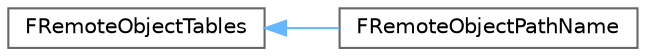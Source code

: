 digraph "Graphical Class Hierarchy"
{
 // INTERACTIVE_SVG=YES
 // LATEX_PDF_SIZE
  bgcolor="transparent";
  edge [fontname=Helvetica,fontsize=10,labelfontname=Helvetica,labelfontsize=10];
  node [fontname=Helvetica,fontsize=10,shape=box,height=0.2,width=0.4];
  rankdir="LR";
  Node0 [id="Node000000",label="FRemoteObjectTables",height=0.2,width=0.4,color="grey40", fillcolor="white", style="filled",URL="$d6/d9e/structFRemoteObjectTables.html",tooltip="Structure that holds unique Names and RemoteIds associated with remote object data or pathnames (noex..."];
  Node0 -> Node1 [id="edge4688_Node000000_Node000001",dir="back",color="steelblue1",style="solid",tooltip=" "];
  Node1 [id="Node000001",label="FRemoteObjectPathName",height=0.2,width=0.4,color="grey40", fillcolor="white", style="filled",URL="$df/d7e/structFRemoteObjectPathName.html",tooltip="Structure that represents remote object pathname (noexport type) Stores pathnames as an array of FNam..."];
}
